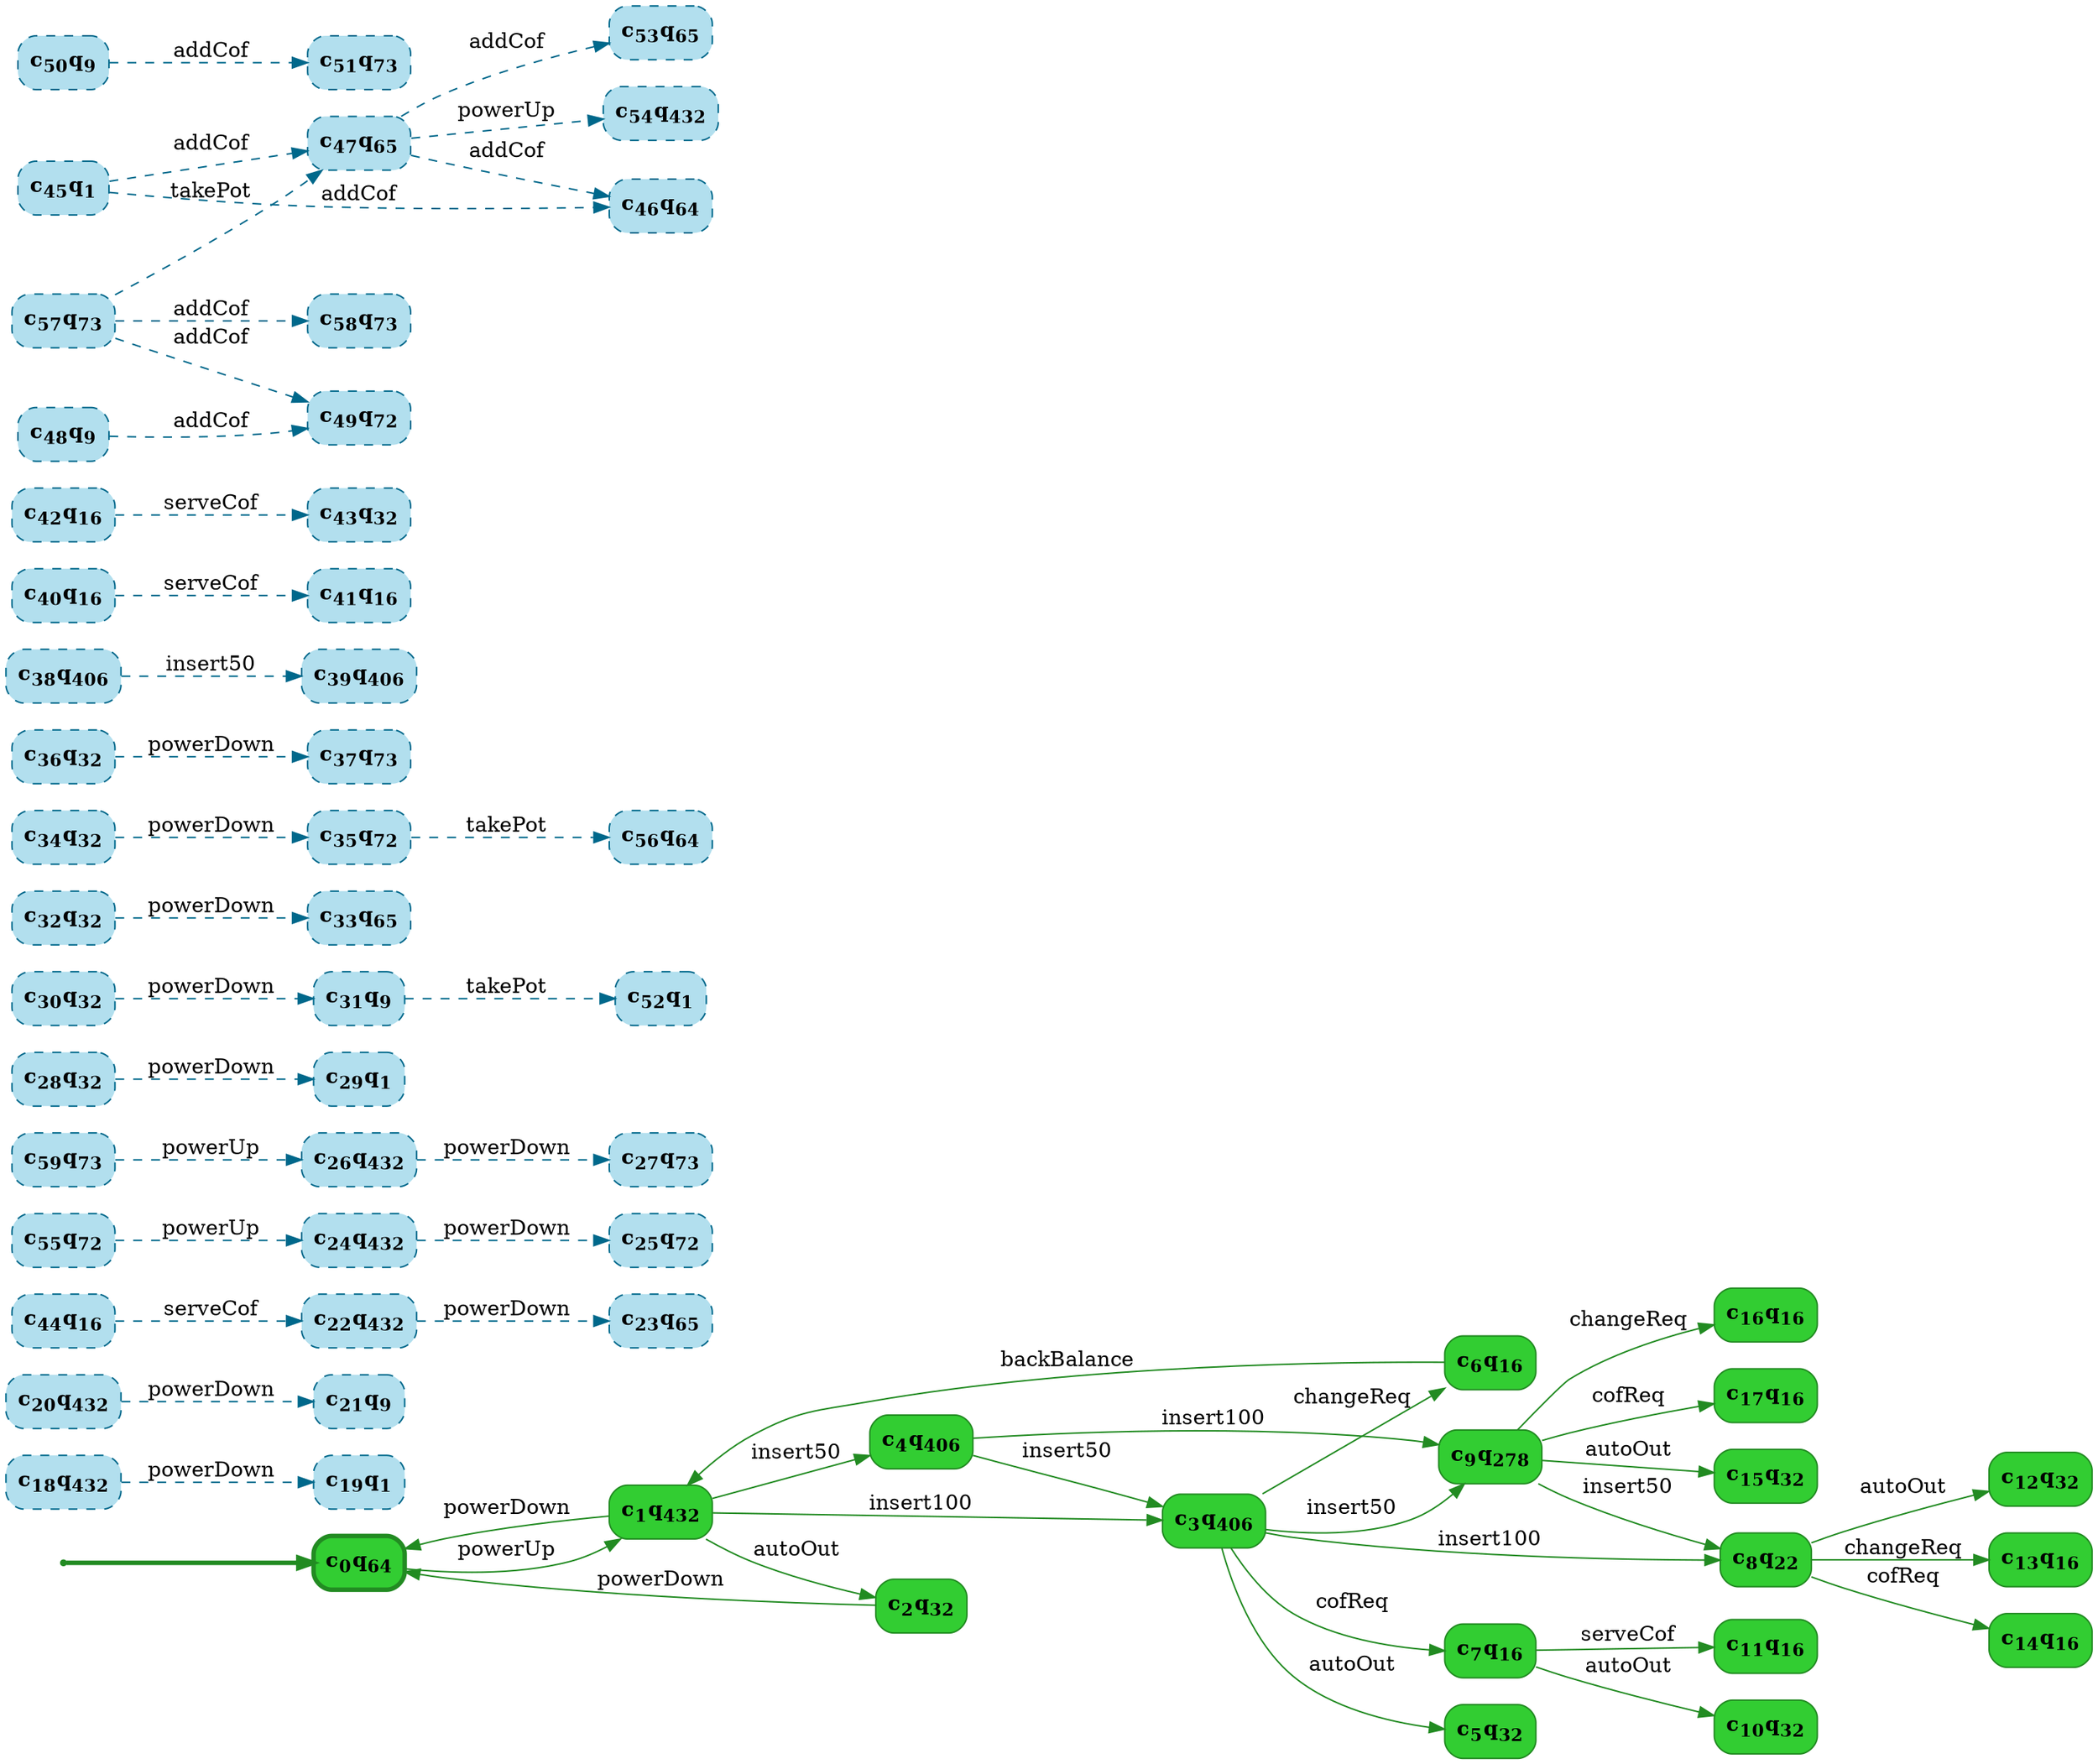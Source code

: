 digraph g {

	rankdir="LR"

	__invisible__[shape="point", color="forestgreen"]
	c0q64[label=<<b>c<sub>0</sub>q<sub>64</sub></b>>, shape="box", style="rounded, filled", fillcolor="limegreen", color="forestgreen", penwidth=3] // Initial
	c1q432[label=<<b>c<sub>1</sub>q<sub>432</sub></b>>, shape="box", style="rounded, filled", fillcolor="limegreen", color="forestgreen"]
	c2q32[label=<<b>c<sub>2</sub>q<sub>32</sub></b>>, shape="box", style="rounded, filled", fillcolor="limegreen", color="forestgreen"]
	c3q406[label=<<b>c<sub>3</sub>q<sub>406</sub></b>>, shape="box", style="rounded, filled", fillcolor="limegreen", color="forestgreen"]
	c5q32[label=<<b>c<sub>5</sub>q<sub>32</sub></b>>, shape="box", style="rounded, filled", fillcolor="limegreen", color="forestgreen"]
	c6q16[label=<<b>c<sub>6</sub>q<sub>16</sub></b>>, shape="box", style="rounded, filled", fillcolor="limegreen", color="forestgreen"]
	c7q16[label=<<b>c<sub>7</sub>q<sub>16</sub></b>>, shape="box", style="rounded, filled", fillcolor="limegreen", color="forestgreen"]
	c10q32[label=<<b>c<sub>10</sub>q<sub>32</sub></b>>, shape="box", style="rounded, filled", fillcolor="limegreen", color="forestgreen"]
	c11q16[label=<<b>c<sub>11</sub>q<sub>16</sub></b>>, shape="box", style="rounded, filled", fillcolor="limegreen", color="forestgreen"]
	c8q22[label=<<b>c<sub>8</sub>q<sub>22</sub></b>>, shape="box", style="rounded, filled", fillcolor="limegreen", color="forestgreen"]
	c12q32[label=<<b>c<sub>12</sub>q<sub>32</sub></b>>, shape="box", style="rounded, filled", fillcolor="limegreen", color="forestgreen"]
	c13q16[label=<<b>c<sub>13</sub>q<sub>16</sub></b>>, shape="box", style="rounded, filled", fillcolor="limegreen", color="forestgreen"]
	c14q16[label=<<b>c<sub>14</sub>q<sub>16</sub></b>>, shape="box", style="rounded, filled", fillcolor="limegreen", color="forestgreen"]
	c9q278[label=<<b>c<sub>9</sub>q<sub>278</sub></b>>, shape="box", style="rounded, filled", fillcolor="limegreen", color="forestgreen"]
	c15q32[label=<<b>c<sub>15</sub>q<sub>32</sub></b>>, shape="box", style="rounded, filled", fillcolor="limegreen", color="forestgreen"]
	c16q16[label=<<b>c<sub>16</sub>q<sub>16</sub></b>>, shape="box", style="rounded, filled", fillcolor="limegreen", color="forestgreen"]
	c17q16[label=<<b>c<sub>17</sub>q<sub>16</sub></b>>, shape="box", style="rounded, filled", fillcolor="limegreen", color="forestgreen"]
	c4q406[label=<<b>c<sub>4</sub>q<sub>406</sub></b>>, shape="box", style="rounded, filled", fillcolor="limegreen", color="forestgreen"]
	c18q432[label=<<b>c<sub>18</sub>q<sub>432</sub></b>>, shape="box", style="rounded, filled, dashed", fillcolor="lightblue2", color="deepskyblue4"]
	c19q1[label=<<b>c<sub>19</sub>q<sub>1</sub></b>>, shape="box", style="rounded, filled, dashed", fillcolor="lightblue2", color="deepskyblue4"]
	c20q432[label=<<b>c<sub>20</sub>q<sub>432</sub></b>>, shape="box", style="rounded, filled, dashed", fillcolor="lightblue2", color="deepskyblue4"]
	c21q9[label=<<b>c<sub>21</sub>q<sub>9</sub></b>>, shape="box", style="rounded, filled, dashed", fillcolor="lightblue2", color="deepskyblue4"]
	c22q432[label=<<b>c<sub>22</sub>q<sub>432</sub></b>>, shape="box", style="rounded, filled, dashed", fillcolor="lightblue2", color="deepskyblue4"]
	c23q65[label=<<b>c<sub>23</sub>q<sub>65</sub></b>>, shape="box", style="rounded, filled, dashed", fillcolor="lightblue2", color="deepskyblue4"]
	c24q432[label=<<b>c<sub>24</sub>q<sub>432</sub></b>>, shape="box", style="rounded, filled, dashed", fillcolor="lightblue2", color="deepskyblue4"]
	c25q72[label=<<b>c<sub>25</sub>q<sub>72</sub></b>>, shape="box", style="rounded, filled, dashed", fillcolor="lightblue2", color="deepskyblue4"]
	c26q432[label=<<b>c<sub>26</sub>q<sub>432</sub></b>>, shape="box", style="rounded, filled, dashed", fillcolor="lightblue2", color="deepskyblue4"]
	c27q73[label=<<b>c<sub>27</sub>q<sub>73</sub></b>>, shape="box", style="rounded, filled, dashed", fillcolor="lightblue2", color="deepskyblue4"]
	c28q32[label=<<b>c<sub>28</sub>q<sub>32</sub></b>>, shape="box", style="rounded, filled, dashed", fillcolor="lightblue2", color="deepskyblue4"]
	c29q1[label=<<b>c<sub>29</sub>q<sub>1</sub></b>>, shape="box", style="rounded, filled, dashed", fillcolor="lightblue2", color="deepskyblue4"]
	c30q32[label=<<b>c<sub>30</sub>q<sub>32</sub></b>>, shape="box", style="rounded, filled, dashed", fillcolor="lightblue2", color="deepskyblue4"]
	c31q9[label=<<b>c<sub>31</sub>q<sub>9</sub></b>>, shape="box", style="rounded, filled, dashed", fillcolor="lightblue2", color="deepskyblue4"]
	c32q32[label=<<b>c<sub>32</sub>q<sub>32</sub></b>>, shape="box", style="rounded, filled, dashed", fillcolor="lightblue2", color="deepskyblue4"]
	c33q65[label=<<b>c<sub>33</sub>q<sub>65</sub></b>>, shape="box", style="rounded, filled, dashed", fillcolor="lightblue2", color="deepskyblue4"]
	c34q32[label=<<b>c<sub>34</sub>q<sub>32</sub></b>>, shape="box", style="rounded, filled, dashed", fillcolor="lightblue2", color="deepskyblue4"]
	c35q72[label=<<b>c<sub>35</sub>q<sub>72</sub></b>>, shape="box", style="rounded, filled, dashed", fillcolor="lightblue2", color="deepskyblue4"]
	c36q32[label=<<b>c<sub>36</sub>q<sub>32</sub></b>>, shape="box", style="rounded, filled, dashed", fillcolor="lightblue2", color="deepskyblue4"]
	c37q73[label=<<b>c<sub>37</sub>q<sub>73</sub></b>>, shape="box", style="rounded, filled, dashed", fillcolor="lightblue2", color="deepskyblue4"]
	c38q406[label=<<b>c<sub>38</sub>q<sub>406</sub></b>>, shape="box", style="rounded, filled, dashed", fillcolor="lightblue2", color="deepskyblue4"]
	c39q406[label=<<b>c<sub>39</sub>q<sub>406</sub></b>>, shape="box", style="rounded, filled, dashed", fillcolor="lightblue2", color="deepskyblue4"]
	c40q16[label=<<b>c<sub>40</sub>q<sub>16</sub></b>>, shape="box", style="rounded, filled, dashed", fillcolor="lightblue2", color="deepskyblue4"]
	c41q16[label=<<b>c<sub>41</sub>q<sub>16</sub></b>>, shape="box", style="rounded, filled, dashed", fillcolor="lightblue2", color="deepskyblue4"]
	c42q16[label=<<b>c<sub>42</sub>q<sub>16</sub></b>>, shape="box", style="rounded, filled, dashed", fillcolor="lightblue2", color="deepskyblue4"]
	c43q32[label=<<b>c<sub>43</sub>q<sub>32</sub></b>>, shape="box", style="rounded, filled, dashed", fillcolor="lightblue2", color="deepskyblue4"]
	c44q16[label=<<b>c<sub>44</sub>q<sub>16</sub></b>>, shape="box", style="rounded, filled, dashed", fillcolor="lightblue2", color="deepskyblue4"]
	c45q1[label=<<b>c<sub>45</sub>q<sub>1</sub></b>>, shape="box", style="rounded, filled, dashed", fillcolor="lightblue2", color="deepskyblue4"]
	c46q64[label=<<b>c<sub>46</sub>q<sub>64</sub></b>>, shape="box", style="rounded, filled, dashed", fillcolor="lightblue2", color="deepskyblue4"]
	c47q65[label=<<b>c<sub>47</sub>q<sub>65</sub></b>>, shape="box", style="rounded, filled, dashed", fillcolor="lightblue2", color="deepskyblue4"]
	c48q9[label=<<b>c<sub>48</sub>q<sub>9</sub></b>>, shape="box", style="rounded, filled, dashed", fillcolor="lightblue2", color="deepskyblue4"]
	c49q72[label=<<b>c<sub>49</sub>q<sub>72</sub></b>>, shape="box", style="rounded, filled, dashed", fillcolor="lightblue2", color="deepskyblue4"]
	c50q9[label=<<b>c<sub>50</sub>q<sub>9</sub></b>>, shape="box", style="rounded, filled, dashed", fillcolor="lightblue2", color="deepskyblue4"]
	c51q73[label=<<b>c<sub>51</sub>q<sub>73</sub></b>>, shape="box", style="rounded, filled, dashed", fillcolor="lightblue2", color="deepskyblue4"]
	c52q1[label=<<b>c<sub>52</sub>q<sub>1</sub></b>>, shape="box", style="rounded, filled, dashed", fillcolor="lightblue2", color="deepskyblue4"]
	c53q65[label=<<b>c<sub>53</sub>q<sub>65</sub></b>>, shape="box", style="rounded, filled, dashed", fillcolor="lightblue2", color="deepskyblue4"]
	c54q432[label=<<b>c<sub>54</sub>q<sub>432</sub></b>>, shape="box", style="rounded, filled, dashed", fillcolor="lightblue2", color="deepskyblue4"]
	c55q72[label=<<b>c<sub>55</sub>q<sub>72</sub></b>>, shape="box", style="rounded, filled, dashed", fillcolor="lightblue2", color="deepskyblue4"]
	c56q64[label=<<b>c<sub>56</sub>q<sub>64</sub></b>>, shape="box", style="rounded, filled, dashed", fillcolor="lightblue2", color="deepskyblue4"]
	c57q73[label=<<b>c<sub>57</sub>q<sub>73</sub></b>>, shape="box", style="rounded, filled, dashed", fillcolor="lightblue2", color="deepskyblue4"]
	c58q73[label=<<b>c<sub>58</sub>q<sub>73</sub></b>>, shape="box", style="rounded, filled, dashed", fillcolor="lightblue2", color="deepskyblue4"]
	c59q73[label=<<b>c<sub>59</sub>q<sub>73</sub></b>>, shape="box", style="rounded, filled, dashed", fillcolor="lightblue2", color="deepskyblue4"]

	__invisible__ -> c0q64[penwidth=3, color="forestgreen"]
	c0q64 -> c1q432[label=<powerUp>, color="forestgreen"]
	c1q432 -> c2q32[label=<autoOut>, color="forestgreen"]
	c2q32 -> c0q64[label=<powerDown>, color="forestgreen"]
	c1q432 -> c3q406[label=<insert100>, color="forestgreen"]
	c3q406 -> c5q32[label=<autoOut>, color="forestgreen"]
	c3q406 -> c6q16[label=<changeReq>, color="forestgreen"]
	c6q16 -> c1q432[label=<backBalance>, color="forestgreen"]
	c3q406 -> c7q16[label=<cofReq>, color="forestgreen"]
	c7q16 -> c10q32[label=<autoOut>, color="forestgreen"]
	c7q16 -> c11q16[label=<serveCof>, color="forestgreen"]
	c3q406 -> c8q22[label=<insert100>, color="forestgreen"]
	c8q22 -> c12q32[label=<autoOut>, color="forestgreen"]
	c8q22 -> c13q16[label=<changeReq>, color="forestgreen"]
	c8q22 -> c14q16[label=<cofReq>, color="forestgreen"]
	c3q406 -> c9q278[label=<insert50>, color="forestgreen"]
	c9q278 -> c15q32[label=<autoOut>, color="forestgreen"]
	c9q278 -> c16q16[label=<changeReq>, color="forestgreen"]
	c9q278 -> c17q16[label=<cofReq>, color="forestgreen"]
	c9q278 -> c8q22[label=<insert50>, color="forestgreen"]
	c1q432 -> c4q406[label=<insert50>, color="forestgreen"]
	c4q406 -> c9q278[label=<insert100>, color="forestgreen"]
	c4q406 -> c3q406[label=<insert50>, color="forestgreen"]
	c1q432 -> c0q64[label=<powerDown>, color="forestgreen"]
	c18q432 -> c19q1[label=<powerDown>, color="deepskyblue4", style="dashed"]
	c20q432 -> c21q9[label=<powerDown>, color="deepskyblue4", style="dashed"]
	c22q432 -> c23q65[label=<powerDown>, color="deepskyblue4", style="dashed"]
	c24q432 -> c25q72[label=<powerDown>, color="deepskyblue4", style="dashed"]
	c26q432 -> c27q73[label=<powerDown>, color="deepskyblue4", style="dashed"]
	c28q32 -> c29q1[label=<powerDown>, color="deepskyblue4", style="dashed"]
	c30q32 -> c31q9[label=<powerDown>, color="deepskyblue4", style="dashed"]
	c32q32 -> c33q65[label=<powerDown>, color="deepskyblue4", style="dashed"]
	c34q32 -> c35q72[label=<powerDown>, color="deepskyblue4", style="dashed"]
	c36q32 -> c37q73[label=<powerDown>, color="deepskyblue4", style="dashed"]
	c38q406 -> c39q406[label=<insert50>, color="deepskyblue4", style="dashed"]
	c40q16 -> c41q16[label=<serveCof>, color="deepskyblue4", style="dashed"]
	c42q16 -> c43q32[label=<serveCof>, color="deepskyblue4", style="dashed"]
	c44q16 -> c22q432[label=<serveCof>, color="deepskyblue4", style="dashed"]
	c45q1 -> c46q64[label=<addCof>, color="deepskyblue4", style="dashed"]
	c45q1 -> c47q65[label=<addCof>, color="deepskyblue4", style="dashed"]
	c48q9 -> c49q72[label=<addCof>, color="deepskyblue4", style="dashed"]
	c50q9 -> c51q73[label=<addCof>, color="deepskyblue4", style="dashed"]
	c31q9 -> c52q1[label=<takePot>, color="deepskyblue4", style="dashed"]
	c47q65 -> c53q65[label=<addCof>, color="deepskyblue4", style="dashed"]
	c47q65 -> c46q64[label=<addCof>, color="deepskyblue4", style="dashed"]
	c47q65 -> c54q432[label=<powerUp>, color="deepskyblue4", style="dashed"]
	c55q72 -> c24q432[label=<powerUp>, color="deepskyblue4", style="dashed"]
	c35q72 -> c56q64[label=<takePot>, color="deepskyblue4", style="dashed"]
	c57q73 -> c58q73[label=<addCof>, color="deepskyblue4", style="dashed"]
	c57q73 -> c49q72[label=<addCof>, color="deepskyblue4", style="dashed"]
	c59q73 -> c26q432[label=<powerUp>, color="deepskyblue4", style="dashed"]
	c57q73 -> c47q65[label=<takePot>, color="deepskyblue4", style="dashed"]

}
